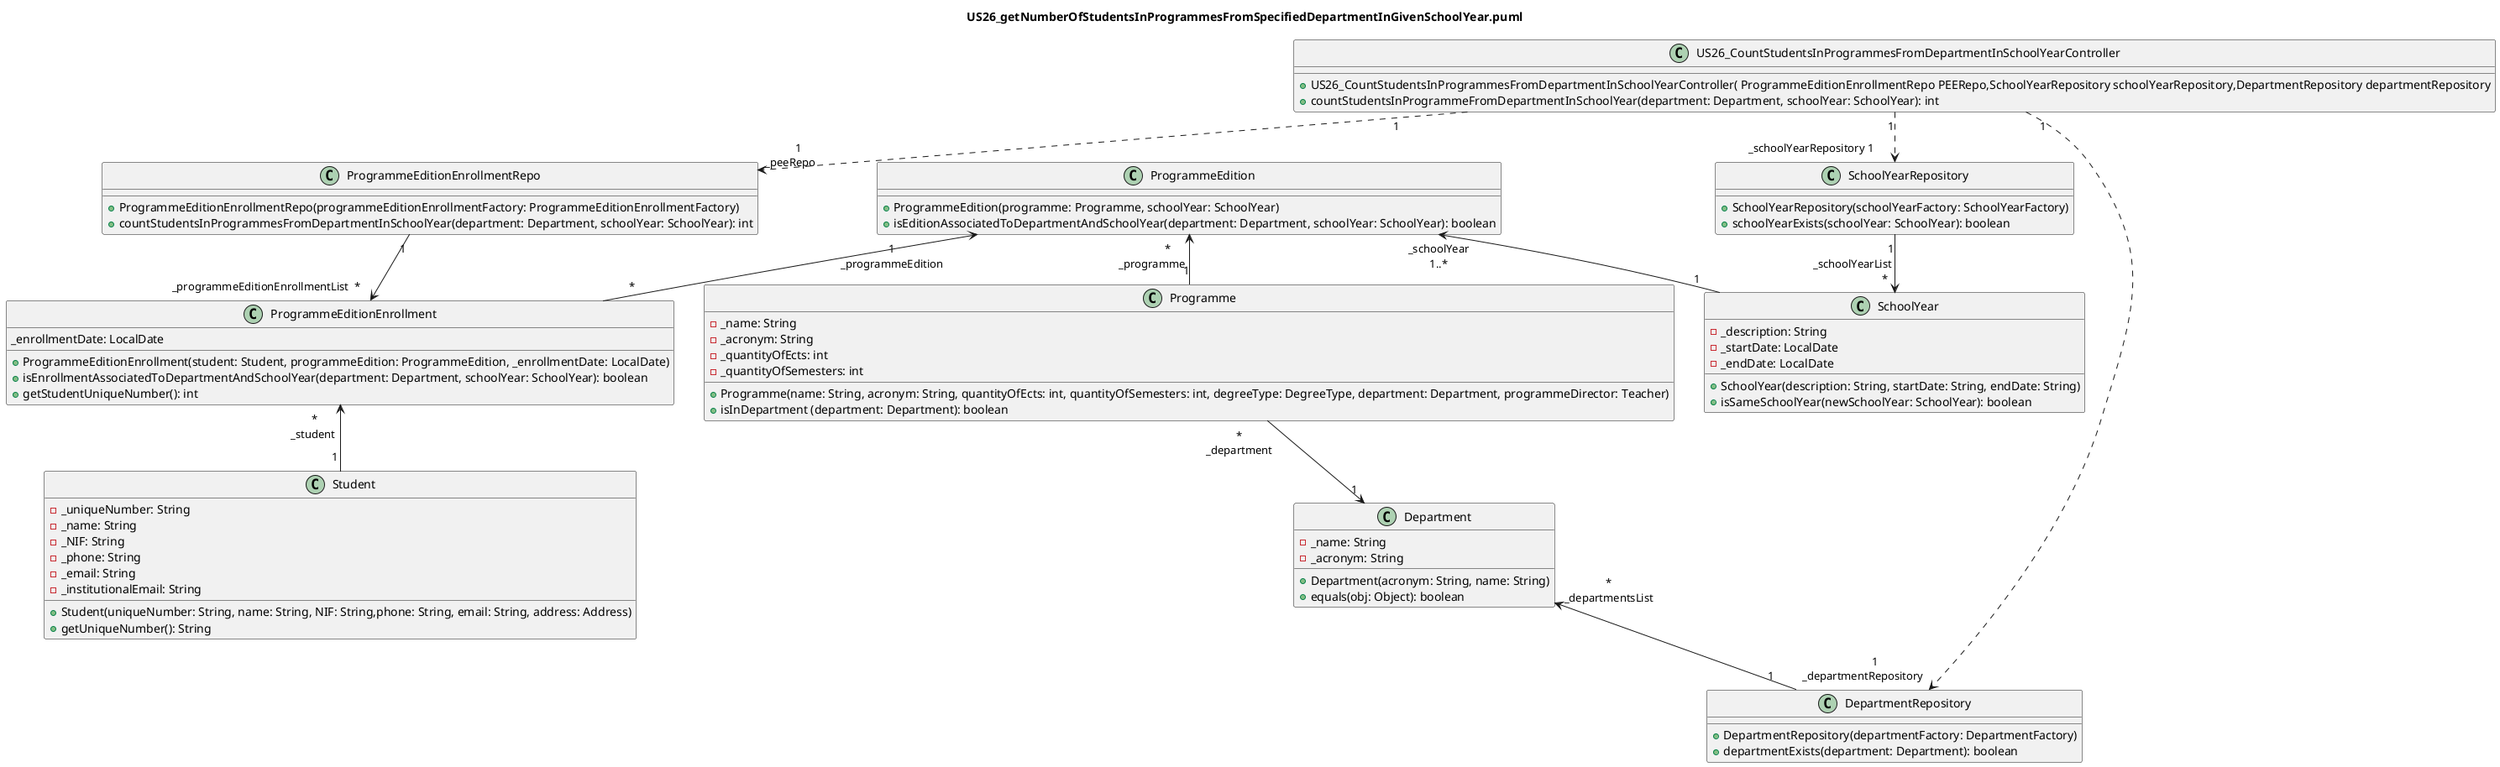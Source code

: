 @startuml

title US26_getNumberOfStudentsInProgrammesFromSpecifiedDepartmentInGivenSchoolYear.puml
/'left to right direction'/

class US26_CountStudentsInProgrammesFromDepartmentInSchoolYearController {
    +US26_CountStudentsInProgrammesFromDepartmentInSchoolYearController( ProgrammeEditionEnrollmentRepo PEERepo,SchoolYearRepository schoolYearRepository,DepartmentRepository departmentRepository
    +countStudentsInProgrammeFromDepartmentInSchoolYear(department: Department, schoolYear: SchoolYear): int
}

class Department {
    -_name: String
    -_acronym: String
    +Department(acronym: String, name: String)
    + equals(obj: Object): boolean
}

class DepartmentRepository {
    +DepartmentRepository(departmentFactory: DepartmentFactory)
    +departmentExists(department: Department): boolean
}

class ProgrammeEditionEnrollmentRepo {
    +ProgrammeEditionEnrollmentRepo(programmeEditionEnrollmentFactory: ProgrammeEditionEnrollmentFactory)
    +countStudentsInProgrammesFromDepartmentInSchoolYear(department: Department, schoolYear: SchoolYear): int
}

class ProgrammeEditionEnrollment {
    _enrollmentDate: LocalDate
    +ProgrammeEditionEnrollment(student: Student, programmeEdition: ProgrammeEdition, _enrollmentDate: LocalDate)
    +isEnrollmentAssociatedToDepartmentAndSchoolYear(department: Department, schoolYear: SchoolYear): boolean
    +getStudentUniqueNumber(): int
}

class SchoolYearRepository {
    +SchoolYearRepository(schoolYearFactory: SchoolYearFactory)
    +schoolYearExists(schoolYear: SchoolYear): boolean
}

class SchoolYear {
    -_description: String
    -_startDate: LocalDate
    -_endDate: LocalDate
    +SchoolYear(description: String, startDate: String, endDate: String)
    +isSameSchoolYear(newSchoolYear: SchoolYear): boolean
}

class ProgrammeEdition {
    +ProgrammeEdition(programme: Programme, schoolYear: SchoolYear)
    +isEditionAssociatedToDepartmentAndSchoolYear(department: Department, schoolYear: SchoolYear): boolean
}

class Programme {
    -_name: String
    -_acronym: String
    -_quantityOfEcts: int
    -_quantityOfSemesters: int
    +Programme(name: String, acronym: String, quantityOfEcts: int, quantityOfSemesters: int, degreeType: DegreeType, department: Department, programmeDirector: Teacher)
    +isInDepartment (department: Department): boolean
}

Class Student {
    -_uniqueNumber: String
    -_name: String
    -_NIF: String
    -_phone: String
    -_email: String
    -_institutionalEmail: String
    +Student(uniqueNumber: String, name: String, NIF: String,phone: String, email: String, address: Address)
    +getUniqueNumber(): String
}

Department "*\n _departmentsList " <-- " 1  " DepartmentRepository
US26_CountStudentsInProgrammesFromDepartmentInSchoolYearController "1" ..> "        1\n_departmentRepository " DepartmentRepository
US26_CountStudentsInProgrammesFromDepartmentInSchoolYearController "1" ..> "                      _schoolYearRepository 1  " SchoolYearRepository
US26_CountStudentsInProgrammesFromDepartmentInSchoolYearController "1"   ..> "      1\n_peeRepo"  ProgrammeEditionEnrollmentRepo
ProgrammeEditionEnrollmentRepo "1" --> "_programmeEditionEnrollmentList  * " ProgrammeEditionEnrollment
SchoolYearRepository "1" --> "_schoolYearList\n                       *" SchoolYear
ProgrammeEdition "           *\n_programme" <-- "1" Programme
ProgrammeEdition "_schoolYear\n1..*" <-- "1" SchoolYear
Programme"*\n_department"-->"1" Department
ProgrammeEdition"1\n_programmeEdition"<--"*" ProgrammeEditionEnrollment
ProgrammeEditionEnrollment"*\n_student "<--"1 " Student
@enduml
